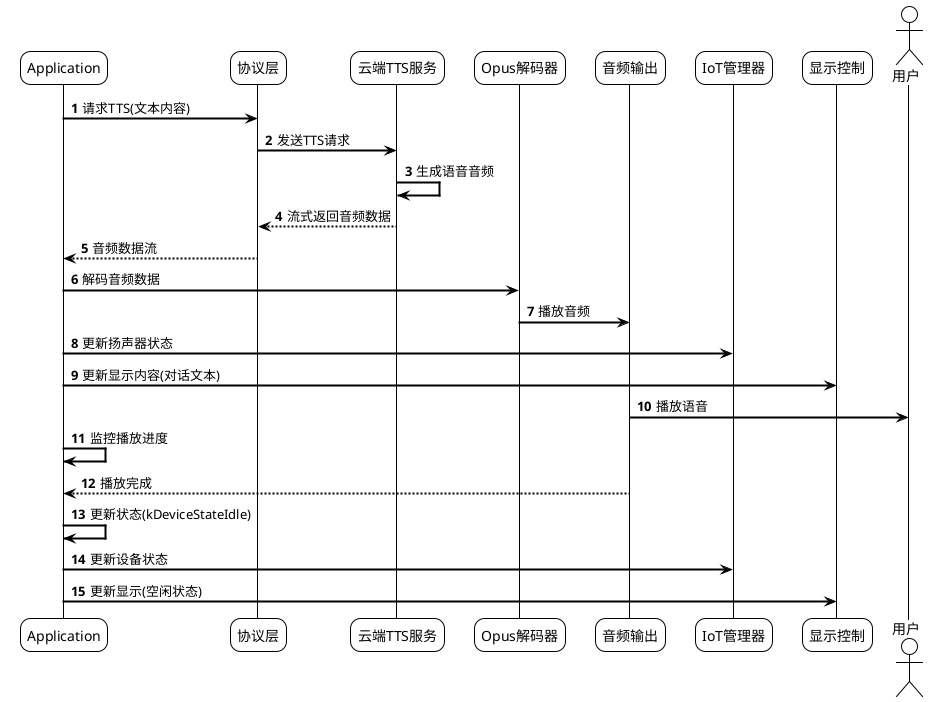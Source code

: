@startuml 语音合成流程
!theme plain
skinparam sequenceArrowThickness 2
skinparam roundcorner 20
skinparam maxmessagesize 60
skinparam responseMessageBelowArrow true

participant "Application" as App
participant "协议层" as Protocol
participant "云端TTS服务" as TTS
participant "Opus解码器" as Decoder
participant "音频输出" as Audio
participant "IoT管理器" as IoT
participant "显示控制" as Display
actor 用户

autonumber

App -> Protocol: 请求TTS(文本内容)
Protocol -> TTS: 发送TTS请求
TTS -> TTS: 生成语音音频
TTS --> Protocol: 流式返回音频数据
Protocol --> App: 音频数据流
App -> Decoder: 解码音频数据
Decoder -> Audio: 播放音频
App -> IoT: 更新扬声器状态
App -> Display: 更新显示内容(对话文本)
Audio -> 用户: 播放语音
App -> App: 监控播放进度
Audio --> App: 播放完成
App -> App: 更新状态(kDeviceStateIdle)
App -> IoT: 更新设备状态
App -> Display: 更新显示(空闲状态)

@enduml 